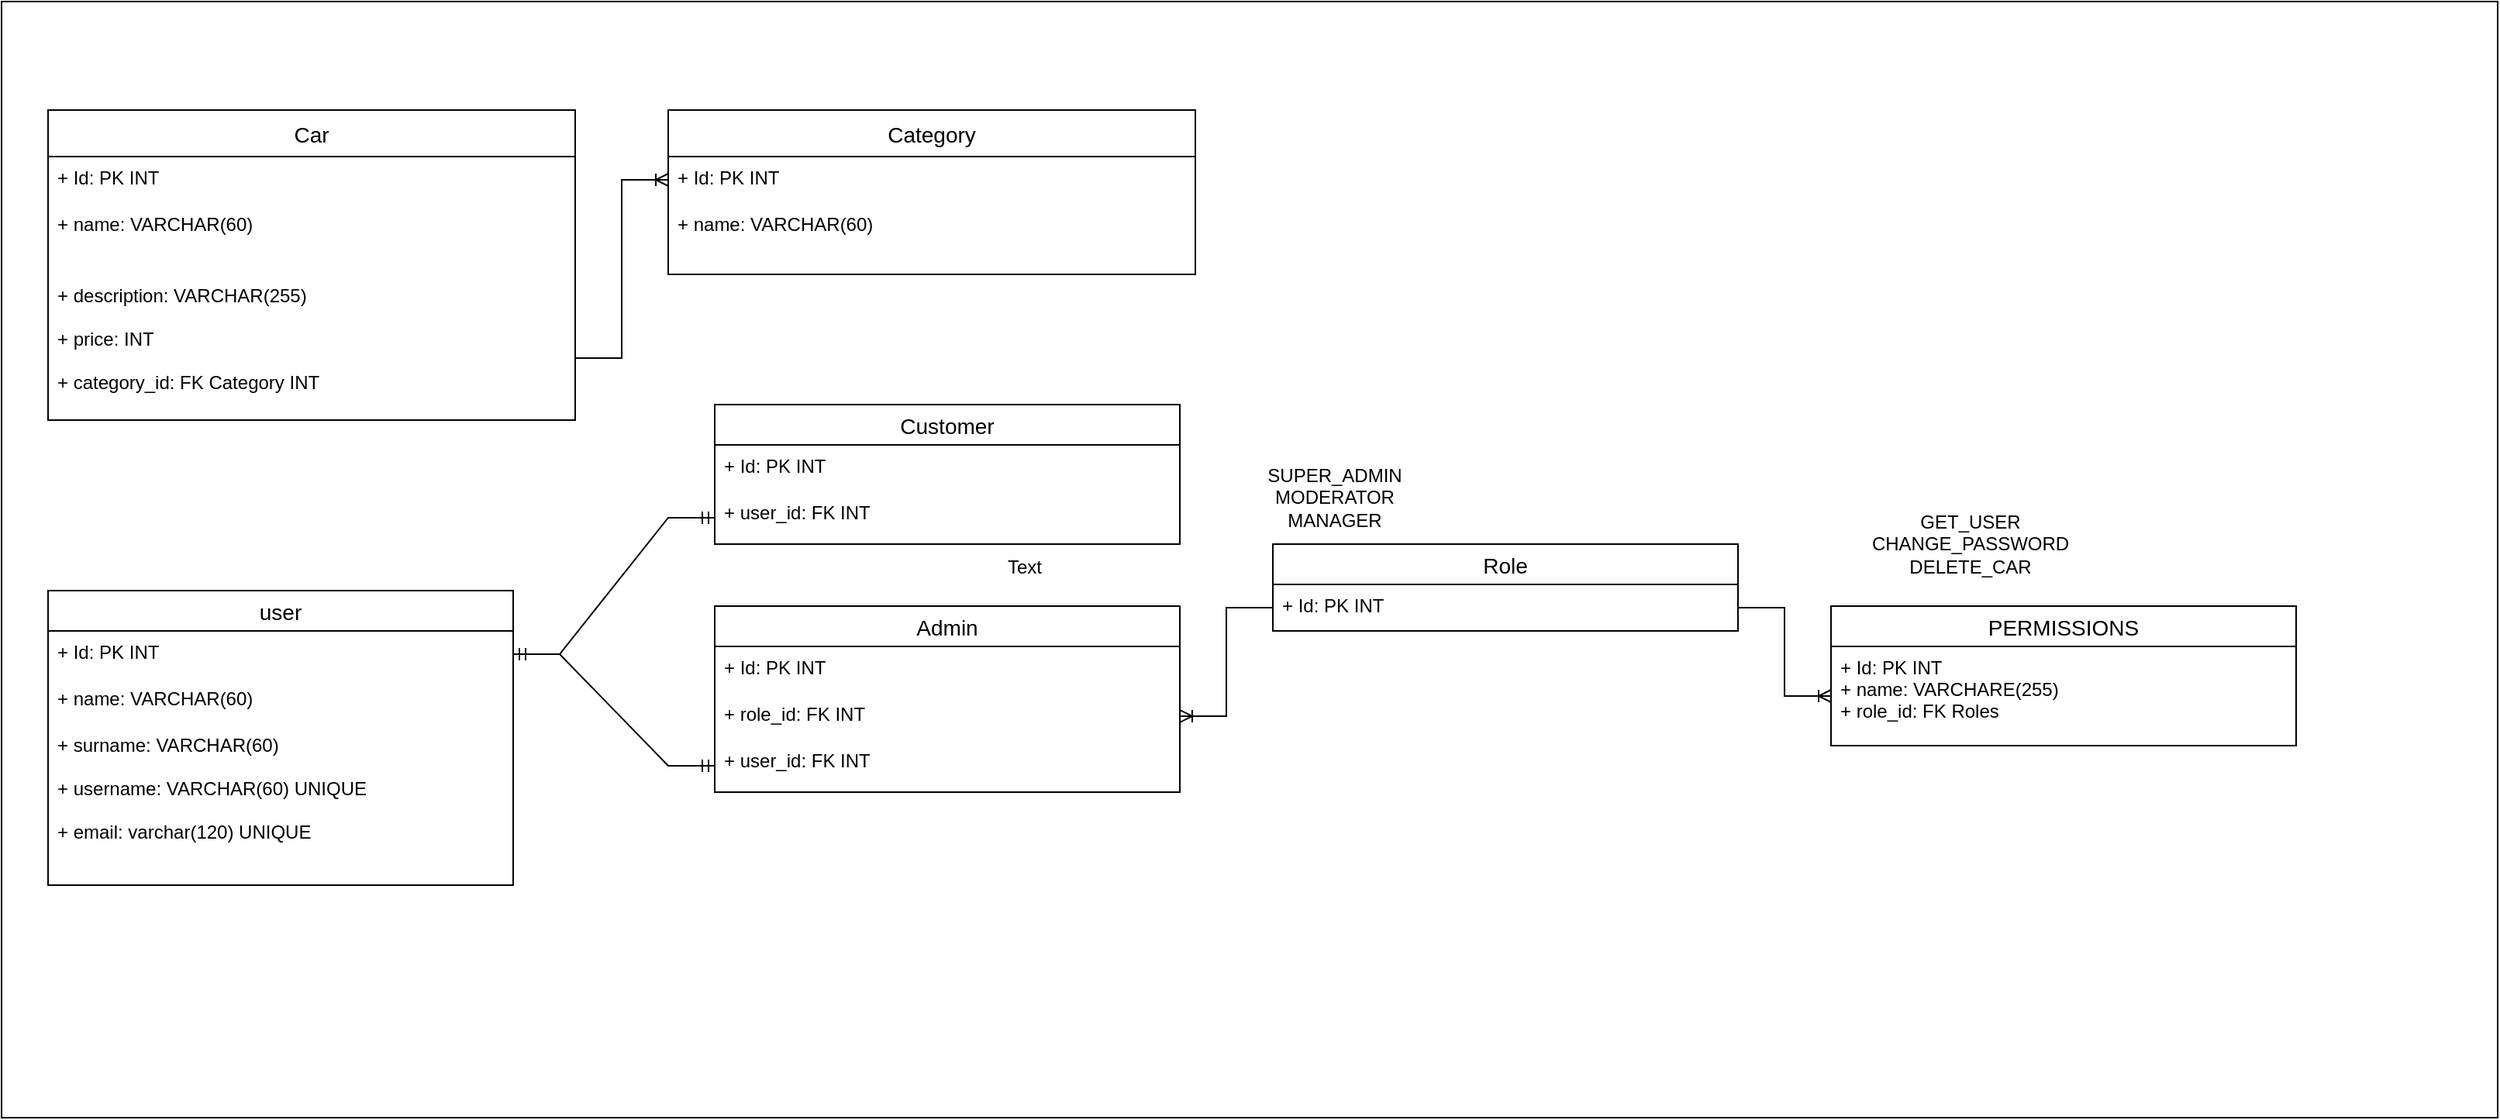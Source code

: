 <mxfile version="20.8.20" type="device"><diagram id="R2lEEEUBdFMjLlhIrx00" name="Page-1"><mxGraphModel dx="1400" dy="764" grid="1" gridSize="10" guides="1" tooltips="1" connect="1" arrows="1" fold="1" page="1" pageScale="1" pageWidth="3300" pageHeight="4681" math="0" shadow="0" extFonts="Permanent Marker^https://fonts.googleapis.com/css?family=Permanent+Marker"><root><mxCell id="0"/><mxCell id="1" parent="0"/><mxCell id="lpsobpDZ2b_Na7pVrLpj-1" value="" style="rounded=0;whiteSpace=wrap;html=1;" vertex="1" parent="1"><mxGeometry x="10" y="60" width="1610" height="720" as="geometry"/></mxCell><mxCell id="NETQDgm755DIueyzE-z5-1" value="Car" style="swimlane;fontStyle=0;childLayout=stackLayout;horizontal=1;startSize=30;horizontalStack=0;resizeParent=1;resizeParentMax=0;resizeLast=0;collapsible=1;marginBottom=0;align=center;fontSize=14;" parent="1" vertex="1"><mxGeometry x="40" y="130" width="340" height="200" as="geometry"/></mxCell><mxCell id="NETQDgm755DIueyzE-z5-2" value="+ Id: PK INT" style="text;strokeColor=none;fillColor=none;spacingLeft=4;spacingRight=4;overflow=hidden;rotatable=0;points=[[0,0.5],[1,0.5]];portConstraint=eastwest;fontSize=12;" parent="NETQDgm755DIueyzE-z5-1" vertex="1"><mxGeometry y="30" width="340" height="30" as="geometry"/></mxCell><mxCell id="NETQDgm755DIueyzE-z5-3" value="+ name: VARCHAR(60)" style="text;strokeColor=none;fillColor=none;spacingLeft=4;spacingRight=4;overflow=hidden;rotatable=0;points=[[0,0.5],[1,0.5]];portConstraint=eastwest;fontSize=12;" parent="NETQDgm755DIueyzE-z5-1" vertex="1"><mxGeometry y="60" width="340" height="46" as="geometry"/></mxCell><mxCell id="NETQDgm755DIueyzE-z5-4" value="+ description: VARCHAR(255)&#10;&#10;+ price: INT&#10;&#10;+ category_id: FK Category INT" style="text;strokeColor=none;fillColor=none;spacingLeft=4;spacingRight=4;overflow=hidden;rotatable=0;points=[[0,0.5],[1,0.5]];portConstraint=eastwest;fontSize=12;" parent="NETQDgm755DIueyzE-z5-1" vertex="1"><mxGeometry y="106" width="340" height="94" as="geometry"/></mxCell><mxCell id="NETQDgm755DIueyzE-z5-18" value="Category" style="swimlane;fontStyle=0;childLayout=stackLayout;horizontal=1;startSize=30;horizontalStack=0;resizeParent=1;resizeParentMax=0;resizeLast=0;collapsible=1;marginBottom=0;align=center;fontSize=14;" parent="1" vertex="1"><mxGeometry x="440" y="130" width="340" height="106" as="geometry"/></mxCell><mxCell id="NETQDgm755DIueyzE-z5-19" value="+ Id: PK INT" style="text;strokeColor=none;fillColor=none;spacingLeft=4;spacingRight=4;overflow=hidden;rotatable=0;points=[[0,0.5],[1,0.5]];portConstraint=eastwest;fontSize=12;" parent="NETQDgm755DIueyzE-z5-18" vertex="1"><mxGeometry y="30" width="340" height="30" as="geometry"/></mxCell><mxCell id="NETQDgm755DIueyzE-z5-20" value="+ name: VARCHAR(60)" style="text;strokeColor=none;fillColor=none;spacingLeft=4;spacingRight=4;overflow=hidden;rotatable=0;points=[[0,0.5],[1,0.5]];portConstraint=eastwest;fontSize=12;" parent="NETQDgm755DIueyzE-z5-18" vertex="1"><mxGeometry y="60" width="340" height="46" as="geometry"/></mxCell><mxCell id="NETQDgm755DIueyzE-z5-22" value="" style="edgeStyle=entityRelationEdgeStyle;fontSize=12;html=1;endArrow=ERoneToMany;rounded=0;entryX=0;entryY=0.5;entryDx=0;entryDy=0;" parent="1" target="NETQDgm755DIueyzE-z5-19" edge="1"><mxGeometry width="100" height="100" relative="1" as="geometry"><mxPoint x="380" y="290" as="sourcePoint"/><mxPoint x="510" y="190" as="targetPoint"/></mxGeometry></mxCell><mxCell id="NETQDgm755DIueyzE-z5-23" value="user" style="swimlane;fontStyle=0;childLayout=stackLayout;horizontal=1;startSize=26;horizontalStack=0;resizeParent=1;resizeParentMax=0;resizeLast=0;collapsible=1;marginBottom=0;align=center;fontSize=14;" parent="1" vertex="1"><mxGeometry x="40" y="440" width="300" height="190" as="geometry"/></mxCell><mxCell id="NETQDgm755DIueyzE-z5-24" value="+ Id: PK INT" style="text;strokeColor=none;fillColor=none;spacingLeft=4;spacingRight=4;overflow=hidden;rotatable=0;points=[[0,0.5],[1,0.5]];portConstraint=eastwest;fontSize=12;" parent="NETQDgm755DIueyzE-z5-23" vertex="1"><mxGeometry y="26" width="300" height="30" as="geometry"/></mxCell><mxCell id="NETQDgm755DIueyzE-z5-25" value="+ name: VARCHAR(60)" style="text;strokeColor=none;fillColor=none;spacingLeft=4;spacingRight=4;overflow=hidden;rotatable=0;points=[[0,0.5],[1,0.5]];portConstraint=eastwest;fontSize=12;" parent="NETQDgm755DIueyzE-z5-23" vertex="1"><mxGeometry y="56" width="300" height="30" as="geometry"/></mxCell><mxCell id="NETQDgm755DIueyzE-z5-26" value="+ surname: VARCHAR(60)&#10;&#10;+ username: VARCHAR(60) UNIQUE&#10;&#10;+ email: varchar(120) UNIQUE&#10;&#10;" style="text;strokeColor=none;fillColor=none;spacingLeft=4;spacingRight=4;overflow=hidden;rotatable=0;points=[[0,0.5],[1,0.5]];portConstraint=eastwest;fontSize=12;" parent="NETQDgm755DIueyzE-z5-23" vertex="1"><mxGeometry y="86" width="300" height="104" as="geometry"/></mxCell><mxCell id="NETQDgm755DIueyzE-z5-31" value="Customer" style="swimlane;fontStyle=0;childLayout=stackLayout;horizontal=1;startSize=26;horizontalStack=0;resizeParent=1;resizeParentMax=0;resizeLast=0;collapsible=1;marginBottom=0;align=center;fontSize=14;" parent="1" vertex="1"><mxGeometry x="470" y="320" width="300" height="90" as="geometry"/></mxCell><mxCell id="NETQDgm755DIueyzE-z5-32" value="+ Id: PK INT" style="text;strokeColor=none;fillColor=none;spacingLeft=4;spacingRight=4;overflow=hidden;rotatable=0;points=[[0,0.5],[1,0.5]];portConstraint=eastwest;fontSize=12;" parent="NETQDgm755DIueyzE-z5-31" vertex="1"><mxGeometry y="26" width="300" height="30" as="geometry"/></mxCell><mxCell id="NETQDgm755DIueyzE-z5-34" value="+ user_id: FK INT&#10;" style="text;strokeColor=none;fillColor=none;spacingLeft=4;spacingRight=4;overflow=hidden;rotatable=0;points=[[0,0.5],[1,0.5]];portConstraint=eastwest;fontSize=12;" parent="NETQDgm755DIueyzE-z5-31" vertex="1"><mxGeometry y="56" width="300" height="34" as="geometry"/></mxCell><mxCell id="NETQDgm755DIueyzE-z5-35" value="" style="edgeStyle=entityRelationEdgeStyle;fontSize=12;html=1;endArrow=ERmandOne;startArrow=ERmandOne;rounded=0;entryX=0;entryY=0.5;entryDx=0;entryDy=0;exitX=1;exitY=0.5;exitDx=0;exitDy=0;" parent="1" source="NETQDgm755DIueyzE-z5-24" target="NETQDgm755DIueyzE-z5-34" edge="1"><mxGeometry width="100" height="100" relative="1" as="geometry"><mxPoint x="420" y="585" as="sourcePoint"/><mxPoint x="520" y="485" as="targetPoint"/></mxGeometry></mxCell><mxCell id="NETQDgm755DIueyzE-z5-36" value="Admin" style="swimlane;fontStyle=0;childLayout=stackLayout;horizontal=1;startSize=26;horizontalStack=0;resizeParent=1;resizeParentMax=0;resizeLast=0;collapsible=1;marginBottom=0;align=center;fontSize=14;" parent="1" vertex="1"><mxGeometry x="470" y="450" width="300" height="120" as="geometry"/></mxCell><mxCell id="NETQDgm755DIueyzE-z5-37" value="+ Id: PK INT" style="text;strokeColor=none;fillColor=none;spacingLeft=4;spacingRight=4;overflow=hidden;rotatable=0;points=[[0,0.5],[1,0.5]];portConstraint=eastwest;fontSize=12;" parent="NETQDgm755DIueyzE-z5-36" vertex="1"><mxGeometry y="26" width="300" height="30" as="geometry"/></mxCell><mxCell id="NETQDgm755DIueyzE-z5-38" value="+ role_id: FK INT" style="text;strokeColor=none;fillColor=none;spacingLeft=4;spacingRight=4;overflow=hidden;rotatable=0;points=[[0,0.5],[1,0.5]];portConstraint=eastwest;fontSize=12;" parent="NETQDgm755DIueyzE-z5-36" vertex="1"><mxGeometry y="56" width="300" height="30" as="geometry"/></mxCell><mxCell id="NETQDgm755DIueyzE-z5-39" value="+ user_id: FK INT&#10;" style="text;strokeColor=none;fillColor=none;spacingLeft=4;spacingRight=4;overflow=hidden;rotatable=0;points=[[0,0.5],[1,0.5]];portConstraint=eastwest;fontSize=12;" parent="NETQDgm755DIueyzE-z5-36" vertex="1"><mxGeometry y="86" width="300" height="34" as="geometry"/></mxCell><mxCell id="NETQDgm755DIueyzE-z5-40" value="" style="edgeStyle=entityRelationEdgeStyle;fontSize=12;html=1;endArrow=ERmandOne;startArrow=ERmandOne;rounded=0;entryX=0;entryY=0.5;entryDx=0;entryDy=0;exitX=1;exitY=0.5;exitDx=0;exitDy=0;" parent="1" source="NETQDgm755DIueyzE-z5-24" target="NETQDgm755DIueyzE-z5-39" edge="1"><mxGeometry width="100" height="100" relative="1" as="geometry"><mxPoint x="350" y="491" as="sourcePoint"/><mxPoint x="570" y="463" as="targetPoint"/></mxGeometry></mxCell><mxCell id="NETQDgm755DIueyzE-z5-43" value="Role" style="swimlane;fontStyle=0;childLayout=stackLayout;horizontal=1;startSize=26;horizontalStack=0;resizeParent=1;resizeParentMax=0;resizeLast=0;collapsible=1;marginBottom=0;align=center;fontSize=14;" parent="1" vertex="1"><mxGeometry x="830" y="410" width="300" height="56" as="geometry"/></mxCell><mxCell id="NETQDgm755DIueyzE-z5-44" value="+ Id: PK INT" style="text;strokeColor=none;fillColor=none;spacingLeft=4;spacingRight=4;overflow=hidden;rotatable=0;points=[[0,0.5],[1,0.5]];portConstraint=eastwest;fontSize=12;" parent="NETQDgm755DIueyzE-z5-43" vertex="1"><mxGeometry y="26" width="300" height="30" as="geometry"/></mxCell><mxCell id="NETQDgm755DIueyzE-z5-47" value="Text" style="text;html=1;strokeColor=none;fillColor=none;align=center;verticalAlign=middle;whiteSpace=wrap;rounded=0;" parent="1" vertex="1"><mxGeometry x="640" y="410" width="60" height="30" as="geometry"/></mxCell><mxCell id="NETQDgm755DIueyzE-z5-48" value="SUPER_ADMIN&lt;br&gt;MODERATOR&lt;br&gt;MANAGER" style="text;html=1;strokeColor=none;fillColor=none;align=center;verticalAlign=middle;whiteSpace=wrap;rounded=0;" parent="1" vertex="1"><mxGeometry x="840" y="365" width="60" height="30" as="geometry"/></mxCell><mxCell id="NETQDgm755DIueyzE-z5-49" value="" style="edgeStyle=entityRelationEdgeStyle;fontSize=12;html=1;endArrow=ERoneToMany;rounded=0;entryX=1;entryY=0.5;entryDx=0;entryDy=0;exitX=0;exitY=0.5;exitDx=0;exitDy=0;" parent="1" source="NETQDgm755DIueyzE-z5-44" target="NETQDgm755DIueyzE-z5-38" edge="1"><mxGeometry width="100" height="100" relative="1" as="geometry"><mxPoint x="790" y="800" as="sourcePoint"/><mxPoint x="890" y="700" as="targetPoint"/></mxGeometry></mxCell><mxCell id="NETQDgm755DIueyzE-z5-50" value="PERMISSIONS" style="swimlane;fontStyle=0;childLayout=stackLayout;horizontal=1;startSize=26;horizontalStack=0;resizeParent=1;resizeParentMax=0;resizeLast=0;collapsible=1;marginBottom=0;align=center;fontSize=14;" parent="1" vertex="1"><mxGeometry x="1190" y="450" width="300" height="90" as="geometry"/></mxCell><mxCell id="NETQDgm755DIueyzE-z5-51" value="+ Id: PK INT&#10;+ name: VARCHARE(255)&#10;+ role_id: FK Roles" style="text;strokeColor=none;fillColor=none;spacingLeft=4;spacingRight=4;overflow=hidden;rotatable=0;points=[[0,0.5],[1,0.5]];portConstraint=eastwest;fontSize=12;" parent="NETQDgm755DIueyzE-z5-50" vertex="1"><mxGeometry y="26" width="300" height="64" as="geometry"/></mxCell><mxCell id="NETQDgm755DIueyzE-z5-52" value="GET_USER&lt;br&gt;CHANGE_PASSWORD&lt;br&gt;DELETE_CAR" style="text;html=1;strokeColor=none;fillColor=none;align=center;verticalAlign=middle;whiteSpace=wrap;rounded=0;" parent="1" vertex="1"><mxGeometry x="1250" y="395" width="60" height="30" as="geometry"/></mxCell><mxCell id="NETQDgm755DIueyzE-z5-53" value="" style="edgeStyle=entityRelationEdgeStyle;fontSize=12;html=1;endArrow=ERoneToMany;rounded=0;exitX=1;exitY=0.5;exitDx=0;exitDy=0;" parent="1" source="NETQDgm755DIueyzE-z5-44" target="NETQDgm755DIueyzE-z5-51" edge="1"><mxGeometry width="100" height="100" relative="1" as="geometry"><mxPoint x="1150" y="650" as="sourcePoint"/><mxPoint x="1250" y="550" as="targetPoint"/></mxGeometry></mxCell></root></mxGraphModel></diagram></mxfile>